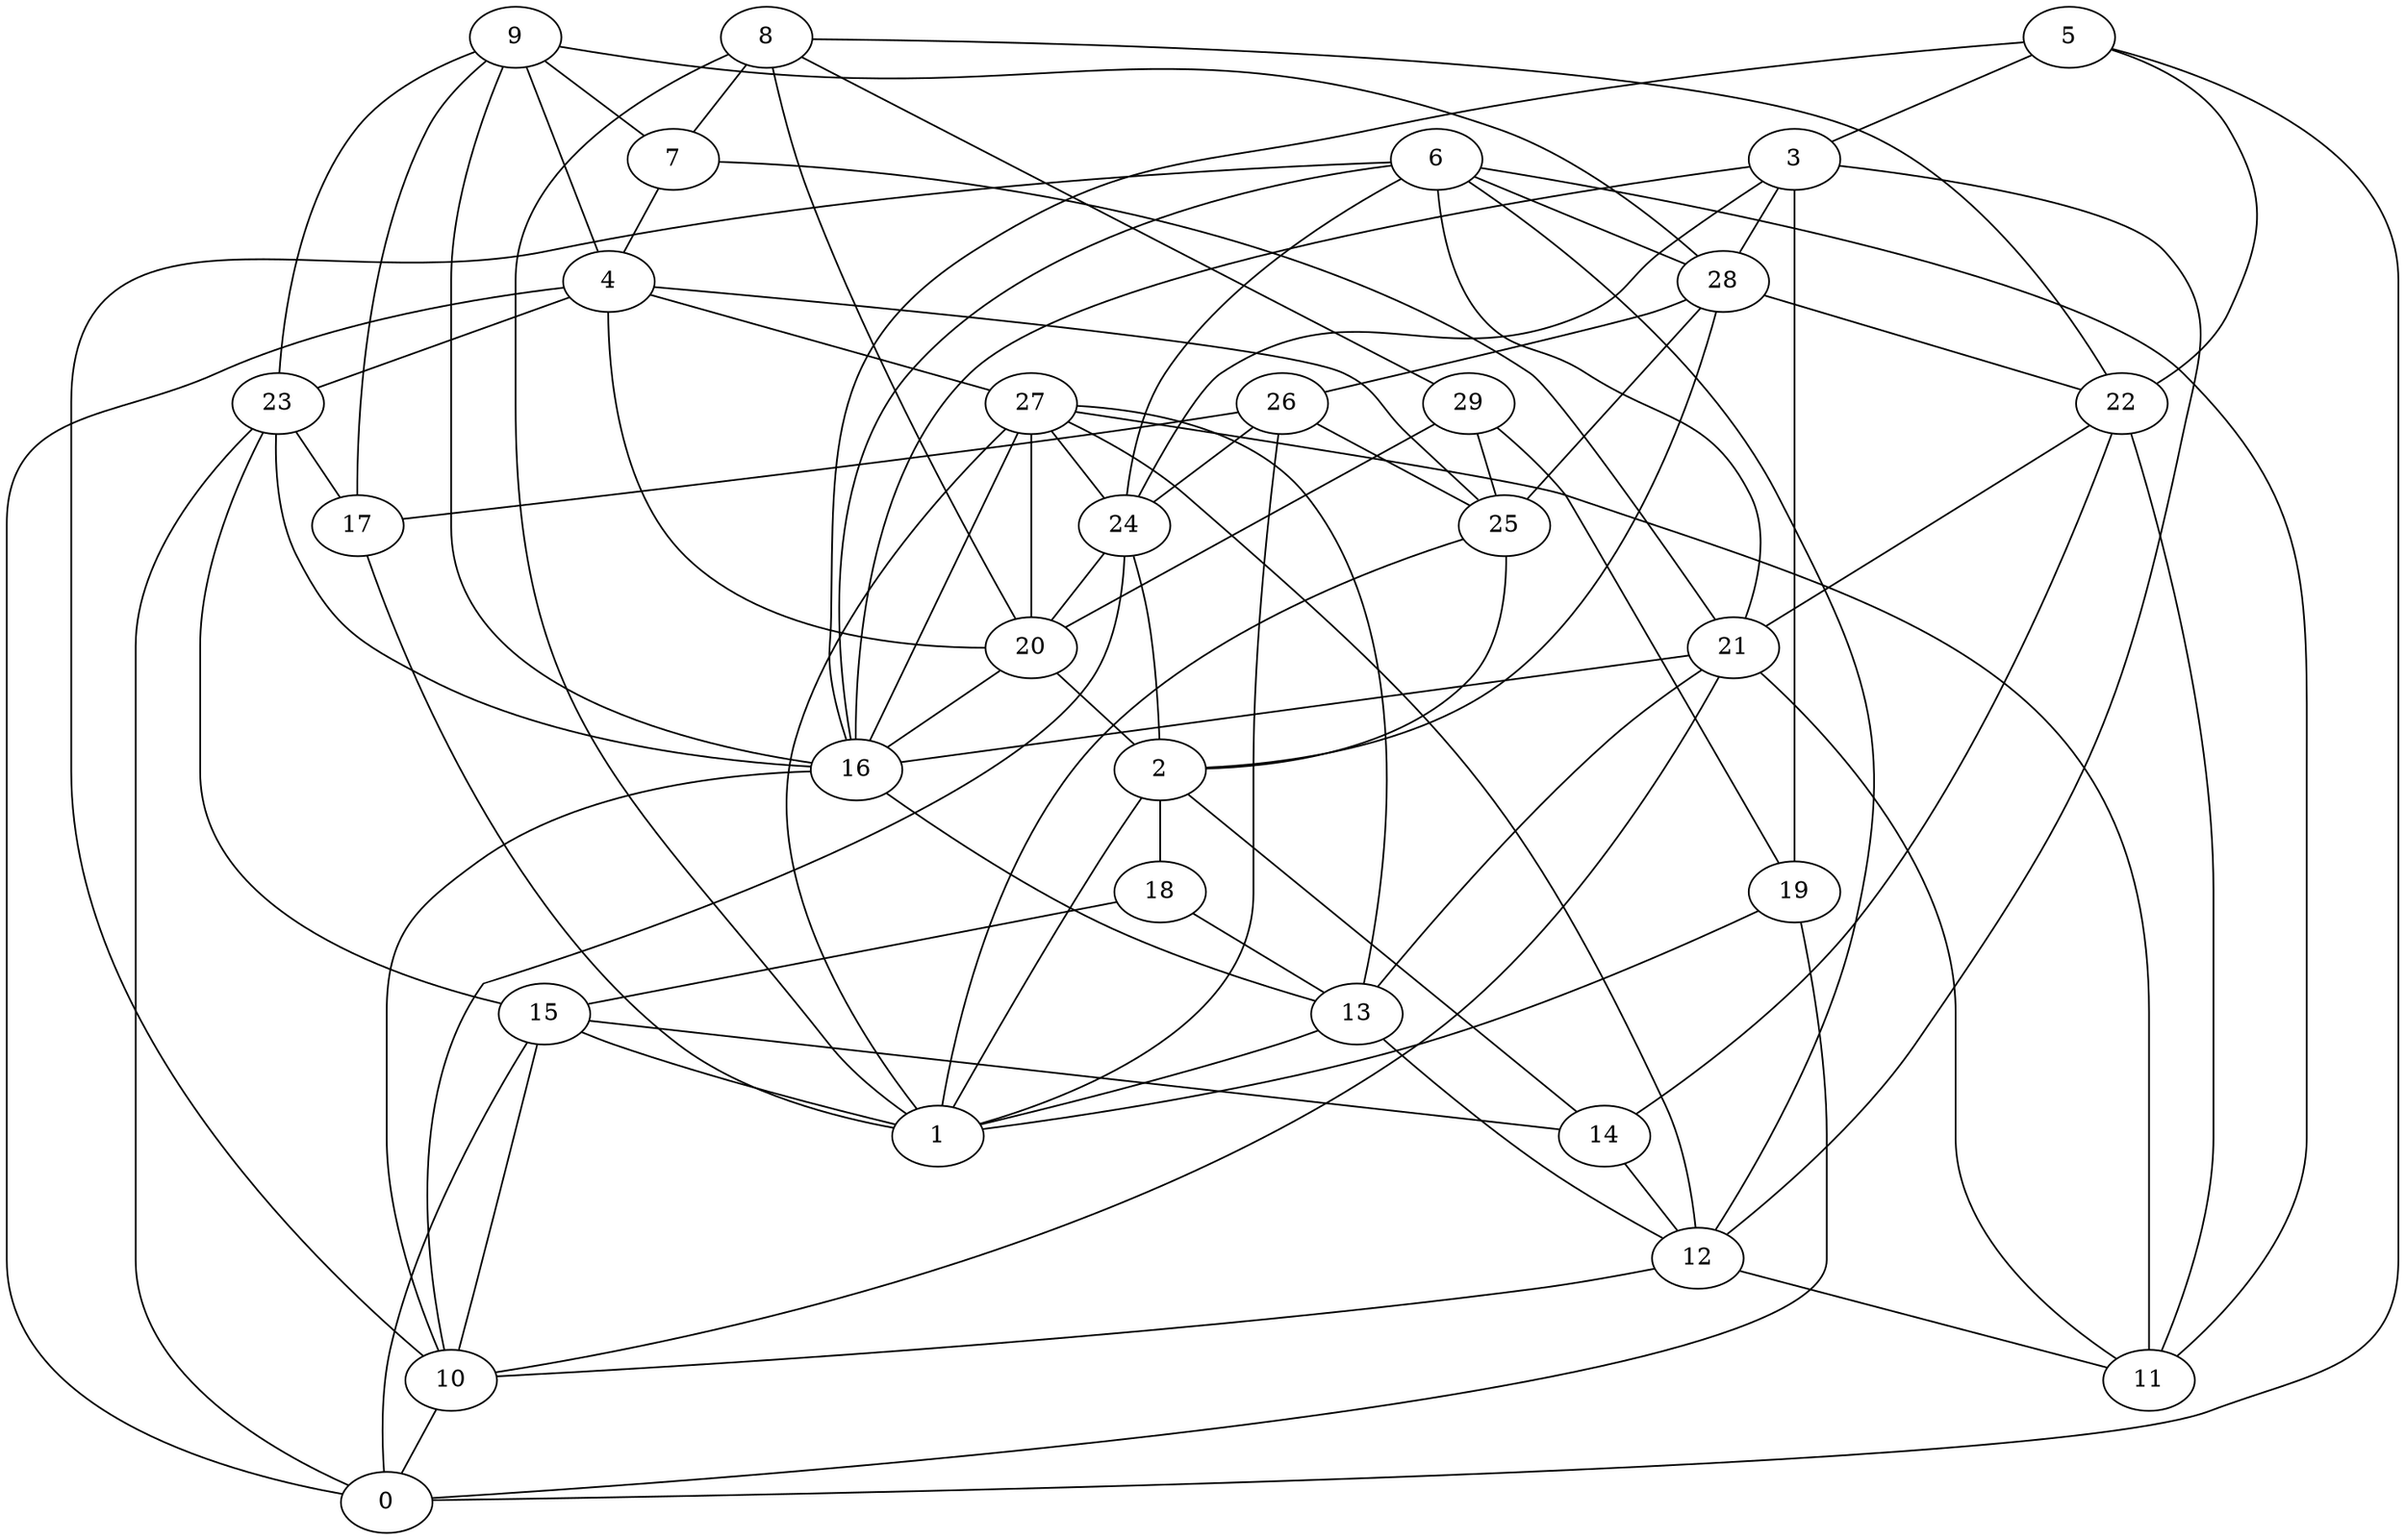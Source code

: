 digraph GG_graph {

subgraph G_graph {
edge [color = black]
"5" -> "16" [dir = none]
"5" -> "3" [dir = none]
"29" -> "25" [dir = none]
"29" -> "20" [dir = none]
"15" -> "10" [dir = none]
"15" -> "0" [dir = none]
"27" -> "16" [dir = none]
"27" -> "12" [dir = none]
"27" -> "1" [dir = none]
"27" -> "13" [dir = none]
"27" -> "24" [dir = none]
"20" -> "2" [dir = none]
"14" -> "12" [dir = none]
"26" -> "24" [dir = none]
"26" -> "25" [dir = none]
"18" -> "13" [dir = none]
"18" -> "15" [dir = none]
"19" -> "0" [dir = none]
"19" -> "1" [dir = none]
"12" -> "11" [dir = none]
"12" -> "10" [dir = none]
"9" -> "16" [dir = none]
"9" -> "28" [dir = none]
"9" -> "17" [dir = none]
"22" -> "14" [dir = none]
"22" -> "21" [dir = none]
"17" -> "1" [dir = none]
"28" -> "25" [dir = none]
"28" -> "26" [dir = none]
"28" -> "2" [dir = none]
"28" -> "22" [dir = none]
"10" -> "0" [dir = none]
"7" -> "21" [dir = none]
"7" -> "4" [dir = none]
"16" -> "13" [dir = none]
"6" -> "11" [dir = none]
"6" -> "10" [dir = none]
"6" -> "12" [dir = none]
"3" -> "12" [dir = none]
"3" -> "24" [dir = none]
"3" -> "28" [dir = none]
"3" -> "16" [dir = none]
"8" -> "29" [dir = none]
"8" -> "7" [dir = none]
"8" -> "20" [dir = none]
"8" -> "1" [dir = none]
"4" -> "27" [dir = none]
"4" -> "20" [dir = none]
"4" -> "25" [dir = none]
"4" -> "0" [dir = none]
"25" -> "2" [dir = none]
"2" -> "1" [dir = none]
"2" -> "18" [dir = none]
"2" -> "14" [dir = none]
"24" -> "10" [dir = none]
"24" -> "20" [dir = none]
"23" -> "0" [dir = none]
"23" -> "17" [dir = none]
"22" -> "11" [dir = none]
"20" -> "16" [dir = none]
"26" -> "17" [dir = none]
"21" -> "13" [dir = none]
"29" -> "19" [dir = none]
"9" -> "23" [dir = none]
"13" -> "1" [dir = none]
"24" -> "2" [dir = none]
"23" -> "15" [dir = none]
"3" -> "19" [dir = none]
"23" -> "16" [dir = none]
"26" -> "1" [dir = none]
"27" -> "20" [dir = none]
"16" -> "10" [dir = none]
"5" -> "0" [dir = none]
"21" -> "11" [dir = none]
"9" -> "7" [dir = none]
"5" -> "22" [dir = none]
"6" -> "16" [dir = none]
"8" -> "22" [dir = none]
"15" -> "14" [dir = none]
"6" -> "28" [dir = none]
"6" -> "24" [dir = none]
"21" -> "16" [dir = none]
"4" -> "23" [dir = none]
"25" -> "1" [dir = none]
"21" -> "10" [dir = none]
"9" -> "4" [dir = none]
"13" -> "12" [dir = none]
"6" -> "21" [dir = none]
"15" -> "1" [dir = none]
"27" -> "11" [dir = none]
}

}
